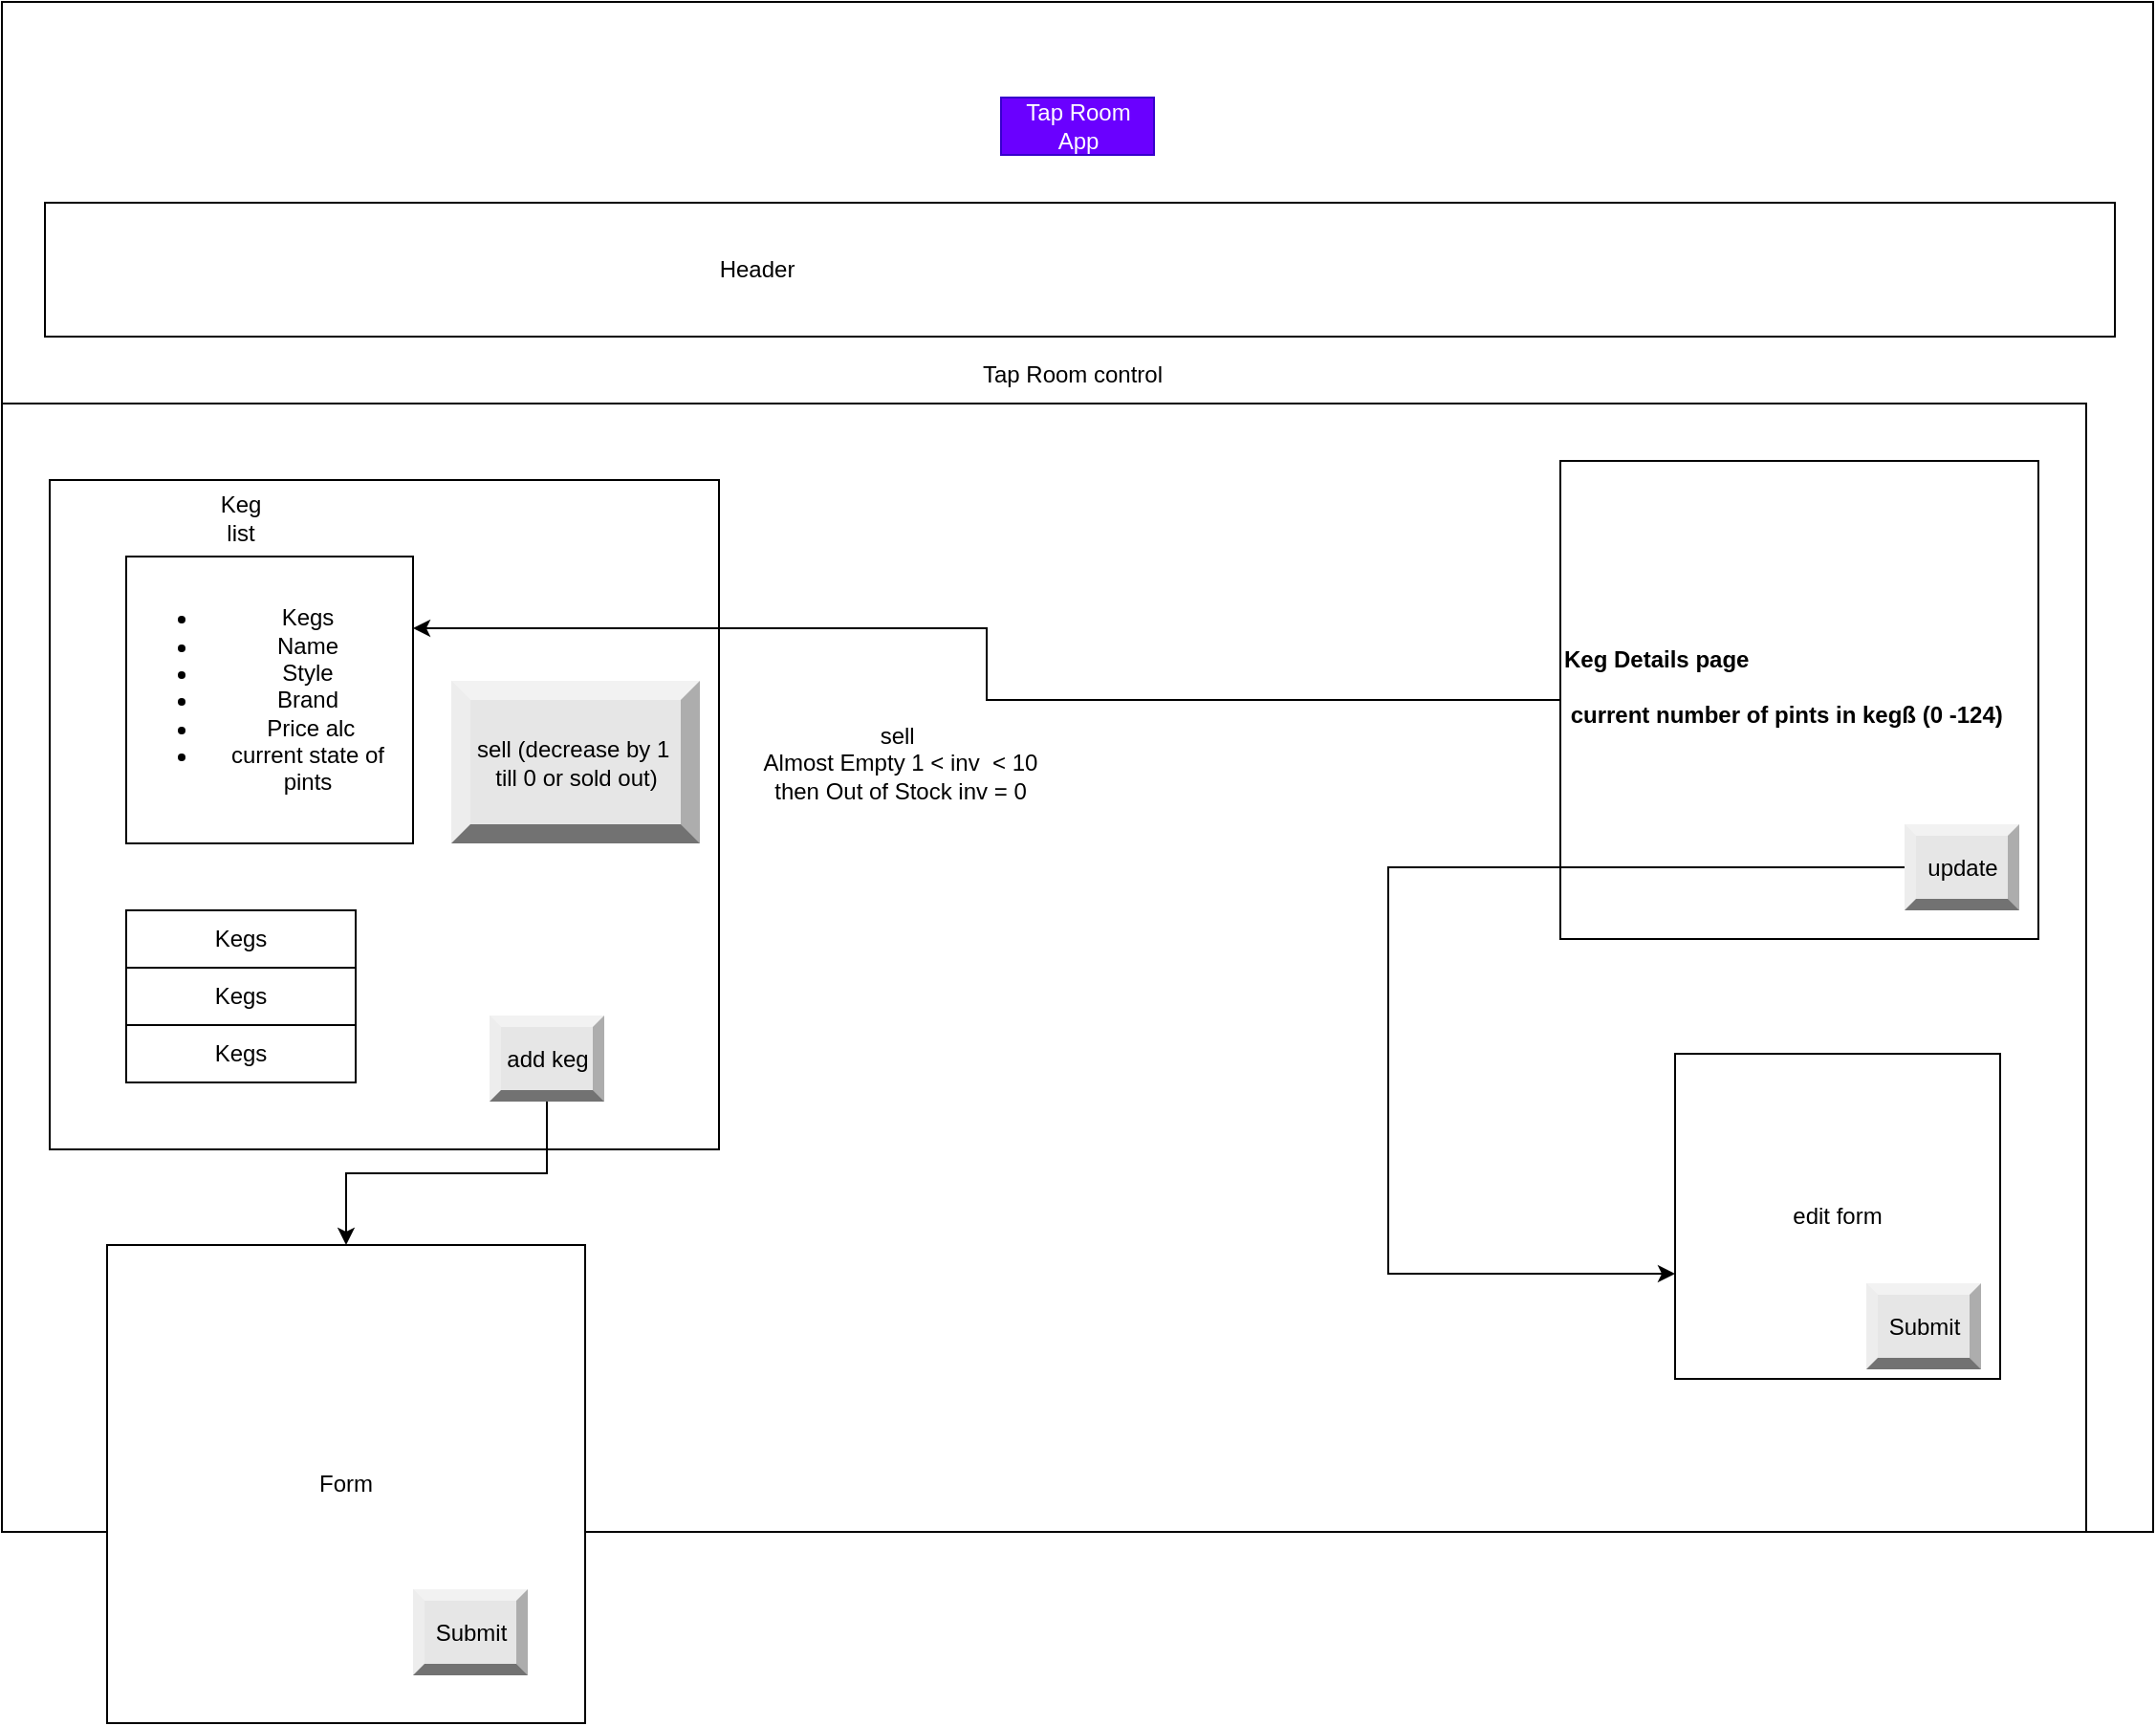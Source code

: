 <mxfile version="13.6.5">
    <diagram id="qGH2kA17Jl6WoIhGz6rN" name="Page-1">
        <mxGraphModel dx="1208" dy="595" grid="1" gridSize="10" guides="1" tooltips="1" connect="1" arrows="1" fold="1" page="1" pageScale="1" pageWidth="850" pageHeight="1100" math="0" shadow="0">
            <root>
                <mxCell id="0"/>
                <mxCell id="1" parent="0"/>
                <mxCell id="19" value="" style="rounded=0;whiteSpace=wrap;html=1;" parent="1" vertex="1">
                    <mxGeometry x="15" y="30" width="1125" height="800" as="geometry"/>
                </mxCell>
                <mxCell id="20" value="" style="rounded=0;whiteSpace=wrap;html=1;" parent="1" vertex="1">
                    <mxGeometry x="15" y="240" width="1090" height="590" as="geometry"/>
                </mxCell>
                <mxCell id="3" value="Form&lt;br&gt;" style="whiteSpace=wrap;html=1;aspect=fixed;" parent="1" vertex="1">
                    <mxGeometry x="70" y="680" width="250" height="250" as="geometry"/>
                </mxCell>
                <mxCell id="2" value="" style="whiteSpace=wrap;html=1;aspect=fixed;" parent="1" vertex="1">
                    <mxGeometry x="40" y="280" width="350" height="350" as="geometry"/>
                </mxCell>
                <mxCell id="7" value="Keg list" style="text;html=1;strokeColor=none;fillColor=none;align=center;verticalAlign=middle;whiteSpace=wrap;rounded=0;" parent="1" vertex="1">
                    <mxGeometry x="120" y="290" width="40" height="20" as="geometry"/>
                </mxCell>
                <mxCell id="55" style="edgeStyle=orthogonalEdgeStyle;rounded=0;orthogonalLoop=1;jettySize=auto;html=1;entryX=1;entryY=0.25;entryDx=0;entryDy=0;" edge="1" parent="1" source="8" target="52">
                    <mxGeometry relative="1" as="geometry"/>
                </mxCell>
                <mxCell id="8" value="&lt;b&gt;Keg Details page&lt;br&gt;&lt;br&gt;&amp;nbsp;current number of pints in kegß (0 -124)&lt;br&gt;&lt;br&gt;&lt;/b&gt;" style="whiteSpace=wrap;html=1;aspect=fixed;align=left;" parent="1" vertex="1">
                    <mxGeometry x="830" y="270" width="250" height="250" as="geometry"/>
                </mxCell>
                <mxCell id="15" value="Tap Room control" style="text;html=1;strokeColor=none;fillColor=none;align=center;verticalAlign=middle;whiteSpace=wrap;rounded=0;" parent="1" vertex="1">
                    <mxGeometry x="510" y="220" width="130" height="10" as="geometry"/>
                </mxCell>
                <mxCell id="16" value="Tap Room App" style="text;html=1;strokeColor=#3700CC;fillColor=#6a00ff;align=center;verticalAlign=middle;whiteSpace=wrap;rounded=0;fontColor=#ffffff;" parent="1" vertex="1">
                    <mxGeometry x="537.5" y="80" width="80" height="30" as="geometry"/>
                </mxCell>
                <mxCell id="18" value="" style="rounded=0;whiteSpace=wrap;html=1;" parent="1" vertex="1">
                    <mxGeometry x="37.5" y="135" width="1082.5" height="70" as="geometry"/>
                </mxCell>
                <mxCell id="17" value="Header" style="text;html=1;strokeColor=none;fillColor=none;align=center;verticalAlign=middle;whiteSpace=wrap;rounded=0;" parent="1" vertex="1">
                    <mxGeometry x="390" y="160" width="40" height="20" as="geometry"/>
                </mxCell>
                <mxCell id="34" value="&lt;font color=&quot;#000000&quot;&gt;update&lt;/font&gt;" style="labelPosition=center;verticalLabelPosition=middle;align=center;html=1;shape=mxgraph.basic.shaded_button;dx=6;fillColor=#E6E6E6;strokeColor=none;" vertex="1" parent="1">
                    <mxGeometry x="1010" y="460" width="60" height="45" as="geometry"/>
                </mxCell>
                <mxCell id="35" value="edit form" style="whiteSpace=wrap;html=1;aspect=fixed;" vertex="1" parent="1">
                    <mxGeometry x="890" y="580" width="170" height="170" as="geometry"/>
                </mxCell>
                <mxCell id="40" value="Kegs&lt;br&gt;" style="rounded=0;whiteSpace=wrap;html=1;" vertex="1" parent="1">
                    <mxGeometry x="80" y="505" width="120" height="30" as="geometry"/>
                </mxCell>
                <mxCell id="41" value="Kegs&lt;br&gt;" style="rounded=0;whiteSpace=wrap;html=1;" vertex="1" parent="1">
                    <mxGeometry x="80" y="535" width="120" height="30" as="geometry"/>
                </mxCell>
                <mxCell id="42" value="Kegs&lt;br&gt;" style="rounded=0;whiteSpace=wrap;html=1;" vertex="1" parent="1">
                    <mxGeometry x="80" y="565" width="120" height="30" as="geometry"/>
                </mxCell>
                <mxCell id="44" value="&lt;font color=&quot;#000000&quot;&gt;Submit&lt;/font&gt;" style="labelPosition=center;verticalLabelPosition=middle;align=center;html=1;shape=mxgraph.basic.shaded_button;dx=6;fillColor=#E6E6E6;strokeColor=none;" vertex="1" parent="1">
                    <mxGeometry x="230" y="860" width="60" height="45" as="geometry"/>
                </mxCell>
                <mxCell id="54" style="edgeStyle=orthogonalEdgeStyle;rounded=0;orthogonalLoop=1;jettySize=auto;html=1;" edge="1" parent="1" source="45" target="3">
                    <mxGeometry relative="1" as="geometry"/>
                </mxCell>
                <mxCell id="45" value="&lt;font color=&quot;#000000&quot;&gt;add keg&lt;/font&gt;" style="labelPosition=center;verticalLabelPosition=middle;align=center;html=1;shape=mxgraph.basic.shaded_button;dx=6;fillColor=#E6E6E6;strokeColor=none;" vertex="1" parent="1">
                    <mxGeometry x="270" y="560" width="60" height="45" as="geometry"/>
                </mxCell>
                <mxCell id="46" value="&lt;font color=&quot;#000000&quot;&gt;Submit&lt;/font&gt;" style="labelPosition=center;verticalLabelPosition=middle;align=center;html=1;shape=mxgraph.basic.shaded_button;dx=6;fillColor=#E6E6E6;strokeColor=none;" vertex="1" parent="1">
                    <mxGeometry x="990" y="700" width="60" height="45" as="geometry"/>
                </mxCell>
                <mxCell id="50" style="edgeStyle=orthogonalEdgeStyle;rounded=0;orthogonalLoop=1;jettySize=auto;html=1;" edge="1" parent="1" source="34" target="35">
                    <mxGeometry relative="1" as="geometry">
                        <mxPoint x="1010" y="482.5" as="sourcePoint"/>
                        <mxPoint x="490" y="635" as="targetPoint"/>
                        <Array as="points">
                            <mxPoint x="740" y="483"/>
                            <mxPoint x="740" y="695"/>
                        </Array>
                    </mxGeometry>
                </mxCell>
                <mxCell id="52" value="&lt;ul&gt;&lt;li&gt;Kegs&lt;/li&gt;&lt;li&gt;&amp;nbsp;Name&amp;nbsp;&lt;/li&gt;&lt;li&gt;Style&lt;/li&gt;&lt;li&gt;Brand&lt;/li&gt;&lt;li&gt;&amp;nbsp;Price alc&lt;/li&gt;&lt;li&gt;current state of pints&lt;/li&gt;&lt;/ul&gt;" style="whiteSpace=wrap;html=1;aspect=fixed;" vertex="1" parent="1">
                    <mxGeometry x="80" y="320" width="150" height="150" as="geometry"/>
                </mxCell>
                <mxCell id="53" value="&lt;font color=&quot;#000000&quot;&gt;sell (decrease by 1&amp;nbsp;&lt;br&gt;till 0 or sold out)&lt;br&gt;&lt;/font&gt;" style="labelPosition=center;verticalLabelPosition=middle;align=center;html=1;shape=mxgraph.basic.shaded_button;dx=10;fillColor=#E6E6E6;strokeColor=none;" vertex="1" parent="1">
                    <mxGeometry x="250" y="385" width="130" height="85" as="geometry"/>
                </mxCell>
                <mxCell id="56" value="sell&amp;nbsp;&lt;br&gt;Almost Empty 1 &amp;lt; inv&amp;nbsp; &amp;lt; 10&lt;br&gt;then Out of Stock inv = 0" style="text;html=1;strokeColor=none;fillColor=none;align=center;verticalAlign=middle;whiteSpace=wrap;rounded=0;" vertex="1" parent="1">
                    <mxGeometry x="400" y="362.5" width="170" height="130" as="geometry"/>
                </mxCell>
            </root>
        </mxGraphModel>
    </diagram>
</mxfile>